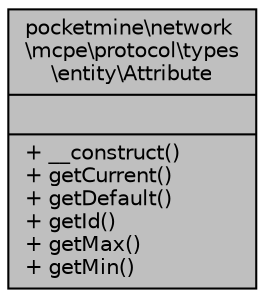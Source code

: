 digraph "pocketmine\network\mcpe\protocol\types\entity\Attribute"
{
 // INTERACTIVE_SVG=YES
 // LATEX_PDF_SIZE
  edge [fontname="Helvetica",fontsize="10",labelfontname="Helvetica",labelfontsize="10"];
  node [fontname="Helvetica",fontsize="10",shape=record];
  Node1 [label="{pocketmine\\network\l\\mcpe\\protocol\\types\l\\entity\\Attribute\n||+ __construct()\l+ getCurrent()\l+ getDefault()\l+ getId()\l+ getMax()\l+ getMin()\l}",height=0.2,width=0.4,color="black", fillcolor="grey75", style="filled", fontcolor="black",tooltip=" "];
}
